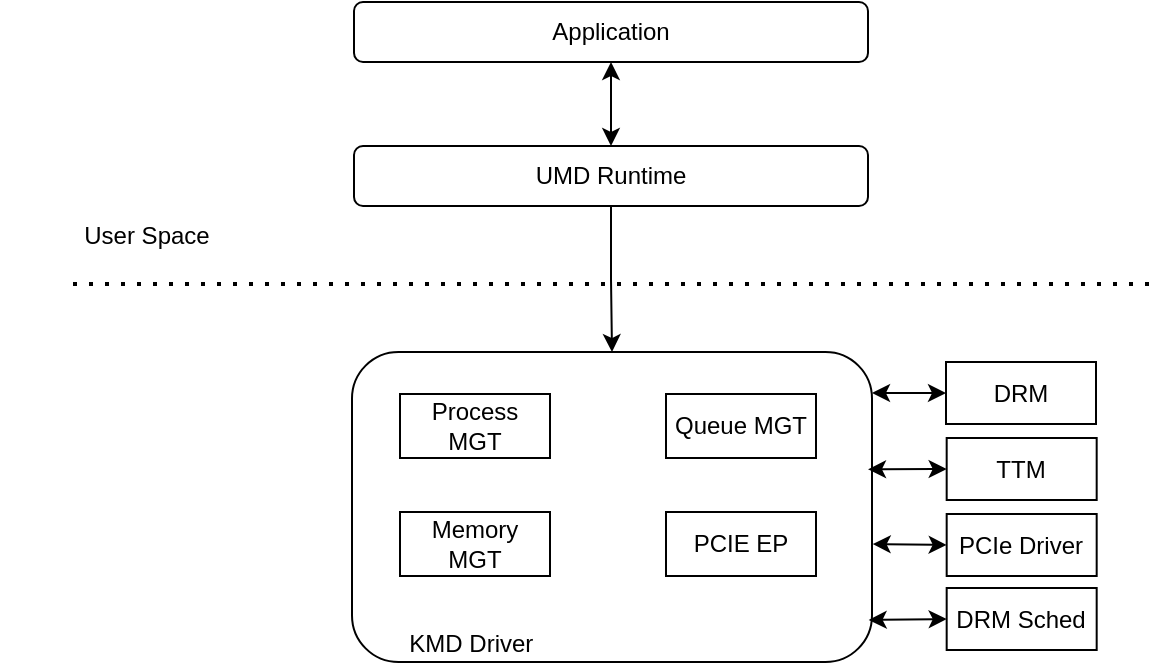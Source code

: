 <mxfile version="26.0.16">
  <diagram name="第 1 页" id="BNNcfXUml5-91HIs8EmB">
    <mxGraphModel dx="844" dy="697" grid="0" gridSize="10" guides="1" tooltips="1" connect="1" arrows="1" fold="1" page="1" pageScale="1" pageWidth="827" pageHeight="1169" math="0" shadow="0">
      <root>
        <mxCell id="0" />
        <mxCell id="1" parent="0" />
        <mxCell id="JTT70fW_oS9wHVSlDYxQ-2" value="Application" style="rounded=1;whiteSpace=wrap;html=1;" vertex="1" parent="1">
          <mxGeometry x="277" y="148" width="257" height="30" as="geometry" />
        </mxCell>
        <mxCell id="JTT70fW_oS9wHVSlDYxQ-23" style="edgeStyle=orthogonalEdgeStyle;rounded=0;orthogonalLoop=1;jettySize=auto;html=1;exitX=0.5;exitY=1;exitDx=0;exitDy=0;entryX=0.5;entryY=0;entryDx=0;entryDy=0;" edge="1" parent="1" source="JTT70fW_oS9wHVSlDYxQ-3" target="JTT70fW_oS9wHVSlDYxQ-8">
          <mxGeometry relative="1" as="geometry" />
        </mxCell>
        <mxCell id="JTT70fW_oS9wHVSlDYxQ-3" value="UMD Runtime" style="rounded=1;whiteSpace=wrap;html=1;" vertex="1" parent="1">
          <mxGeometry x="277" y="220" width="257" height="30" as="geometry" />
        </mxCell>
        <mxCell id="JTT70fW_oS9wHVSlDYxQ-4" value="" style="endArrow=classic;startArrow=classic;html=1;rounded=0;entryX=0.5;entryY=1;entryDx=0;entryDy=0;" edge="1" parent="1" source="JTT70fW_oS9wHVSlDYxQ-3" target="JTT70fW_oS9wHVSlDYxQ-2">
          <mxGeometry width="50" height="50" relative="1" as="geometry">
            <mxPoint x="420" y="323" as="sourcePoint" />
            <mxPoint x="470" y="273" as="targetPoint" />
          </mxGeometry>
        </mxCell>
        <mxCell id="JTT70fW_oS9wHVSlDYxQ-5" value="" style="endArrow=none;dashed=1;html=1;dashPattern=1 3;strokeWidth=2;rounded=0;" edge="1" parent="1">
          <mxGeometry width="50" height="50" relative="1" as="geometry">
            <mxPoint x="136.5" y="289" as="sourcePoint" />
            <mxPoint x="674.5" y="289" as="targetPoint" />
          </mxGeometry>
        </mxCell>
        <mxCell id="JTT70fW_oS9wHVSlDYxQ-7" value="User Space" style="text;html=1;align=center;verticalAlign=middle;whiteSpace=wrap;rounded=0;" vertex="1" parent="1">
          <mxGeometry x="100" y="250" width="147" height="30" as="geometry" />
        </mxCell>
        <mxCell id="JTT70fW_oS9wHVSlDYxQ-8" value="&lt;span style=&quot;white-space: pre;&quot;&gt;&#x9;&lt;/span&gt;KMD Driver" style="rounded=1;whiteSpace=wrap;html=1;verticalAlign=bottom;align=left;" vertex="1" parent="1">
          <mxGeometry x="276" y="323" width="260" height="155" as="geometry" />
        </mxCell>
        <mxCell id="JTT70fW_oS9wHVSlDYxQ-9" value="Process MGT" style="rounded=0;whiteSpace=wrap;html=1;" vertex="1" parent="1">
          <mxGeometry x="300" y="344" width="75" height="32" as="geometry" />
        </mxCell>
        <mxCell id="JTT70fW_oS9wHVSlDYxQ-10" value="Queue MGT" style="rounded=0;whiteSpace=wrap;html=1;" vertex="1" parent="1">
          <mxGeometry x="433" y="344" width="75" height="32" as="geometry" />
        </mxCell>
        <mxCell id="JTT70fW_oS9wHVSlDYxQ-11" value="Memory MGT" style="rounded=0;whiteSpace=wrap;html=1;" vertex="1" parent="1">
          <mxGeometry x="300" y="403" width="75" height="32" as="geometry" />
        </mxCell>
        <mxCell id="JTT70fW_oS9wHVSlDYxQ-12" value="PCIE EP" style="rounded=0;whiteSpace=wrap;html=1;" vertex="1" parent="1">
          <mxGeometry x="433" y="403" width="75" height="32" as="geometry" />
        </mxCell>
        <mxCell id="JTT70fW_oS9wHVSlDYxQ-13" value="DRM" style="rounded=0;whiteSpace=wrap;html=1;" vertex="1" parent="1">
          <mxGeometry x="573" y="328" width="75" height="31" as="geometry" />
        </mxCell>
        <mxCell id="JTT70fW_oS9wHVSlDYxQ-14" value="TTM" style="rounded=0;whiteSpace=wrap;html=1;" vertex="1" parent="1">
          <mxGeometry x="573.34" y="366" width="75" height="31" as="geometry" />
        </mxCell>
        <mxCell id="JTT70fW_oS9wHVSlDYxQ-17" value="" style="endArrow=classic;startArrow=classic;html=1;rounded=0;entryX=0;entryY=0.5;entryDx=0;entryDy=0;exitX=1;exitY=0.132;exitDx=0;exitDy=0;exitPerimeter=0;" edge="1" parent="1" source="JTT70fW_oS9wHVSlDYxQ-8" target="JTT70fW_oS9wHVSlDYxQ-13">
          <mxGeometry width="50" height="50" relative="1" as="geometry">
            <mxPoint x="419" y="323" as="sourcePoint" />
            <mxPoint x="469" y="273" as="targetPoint" />
          </mxGeometry>
        </mxCell>
        <mxCell id="JTT70fW_oS9wHVSlDYxQ-18" value="" style="endArrow=classic;startArrow=classic;html=1;rounded=0;entryX=0;entryY=0.5;entryDx=0;entryDy=0;exitX=0.991;exitY=0.443;exitDx=0;exitDy=0;exitPerimeter=0;" edge="1" parent="1" target="JTT70fW_oS9wHVSlDYxQ-14">
          <mxGeometry width="50" height="50" relative="1" as="geometry">
            <mxPoint x="534.0" y="381.665" as="sourcePoint" />
            <mxPoint x="469.34" y="263" as="targetPoint" />
          </mxGeometry>
        </mxCell>
        <mxCell id="JTT70fW_oS9wHVSlDYxQ-19" value="PCIe Driver" style="rounded=0;whiteSpace=wrap;html=1;" vertex="1" parent="1">
          <mxGeometry x="573.34" y="404" width="75" height="31" as="geometry" />
        </mxCell>
        <mxCell id="JTT70fW_oS9wHVSlDYxQ-20" value="DRM Sched" style="rounded=0;whiteSpace=wrap;html=1;" vertex="1" parent="1">
          <mxGeometry x="573.34" y="441" width="75" height="31" as="geometry" />
        </mxCell>
        <mxCell id="JTT70fW_oS9wHVSlDYxQ-21" value="" style="endArrow=classic;startArrow=classic;html=1;rounded=0;entryX=0;entryY=0.5;entryDx=0;entryDy=0;exitX=1;exitY=0.132;exitDx=0;exitDy=0;exitPerimeter=0;" edge="1" target="JTT70fW_oS9wHVSlDYxQ-19" parent="1">
          <mxGeometry width="50" height="50" relative="1" as="geometry">
            <mxPoint x="536.34" y="419" as="sourcePoint" />
            <mxPoint x="469.34" y="349" as="targetPoint" />
          </mxGeometry>
        </mxCell>
        <mxCell id="JTT70fW_oS9wHVSlDYxQ-22" value="" style="endArrow=classic;startArrow=classic;html=1;rounded=0;entryX=0;entryY=0.5;entryDx=0;entryDy=0;exitX=0.991;exitY=0.443;exitDx=0;exitDy=0;exitPerimeter=0;" edge="1" target="JTT70fW_oS9wHVSlDYxQ-20" parent="1">
          <mxGeometry width="50" height="50" relative="1" as="geometry">
            <mxPoint x="534.34" y="457" as="sourcePoint" />
            <mxPoint x="469.34" y="338" as="targetPoint" />
          </mxGeometry>
        </mxCell>
      </root>
    </mxGraphModel>
  </diagram>
</mxfile>

